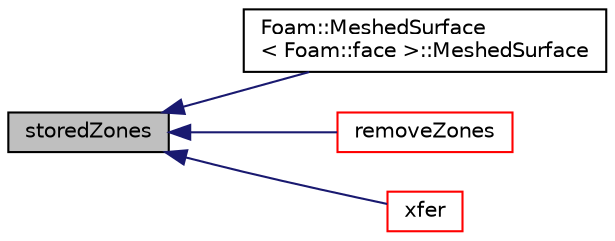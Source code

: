 digraph "storedZones"
{
  bgcolor="transparent";
  edge [fontname="Helvetica",fontsize="10",labelfontname="Helvetica",labelfontsize="10"];
  node [fontname="Helvetica",fontsize="10",shape=record];
  rankdir="LR";
  Node505 [label="storedZones",height=0.2,width=0.4,color="black", fillcolor="grey75", style="filled", fontcolor="black"];
  Node505 -> Node506 [dir="back",color="midnightblue",fontsize="10",style="solid",fontname="Helvetica"];
  Node506 [label="Foam::MeshedSurface\l\< Foam::face \>::MeshedSurface",height=0.2,width=0.4,color="black",URL="$a30833.html#a2b2295e07e7f52c2ad9aba66286932f7",tooltip="Construct from database. "];
  Node505 -> Node507 [dir="back",color="midnightblue",fontsize="10",style="solid",fontname="Helvetica"];
  Node507 [label="removeZones",height=0.2,width=0.4,color="red",URL="$a30961.html#af19fadba5abdc3bc385ffccdd2805e18",tooltip="Update the mesh corresponding to given map. "];
  Node505 -> Node516 [dir="back",color="midnightblue",fontsize="10",style="solid",fontname="Helvetica"];
  Node516 [label="xfer",height=0.2,width=0.4,color="red",URL="$a30961.html#a9f0696ea74b1f18dc449ad5491db7990",tooltip="Transfer contents to the Xfer container as a MeshedSurface. "];
}

